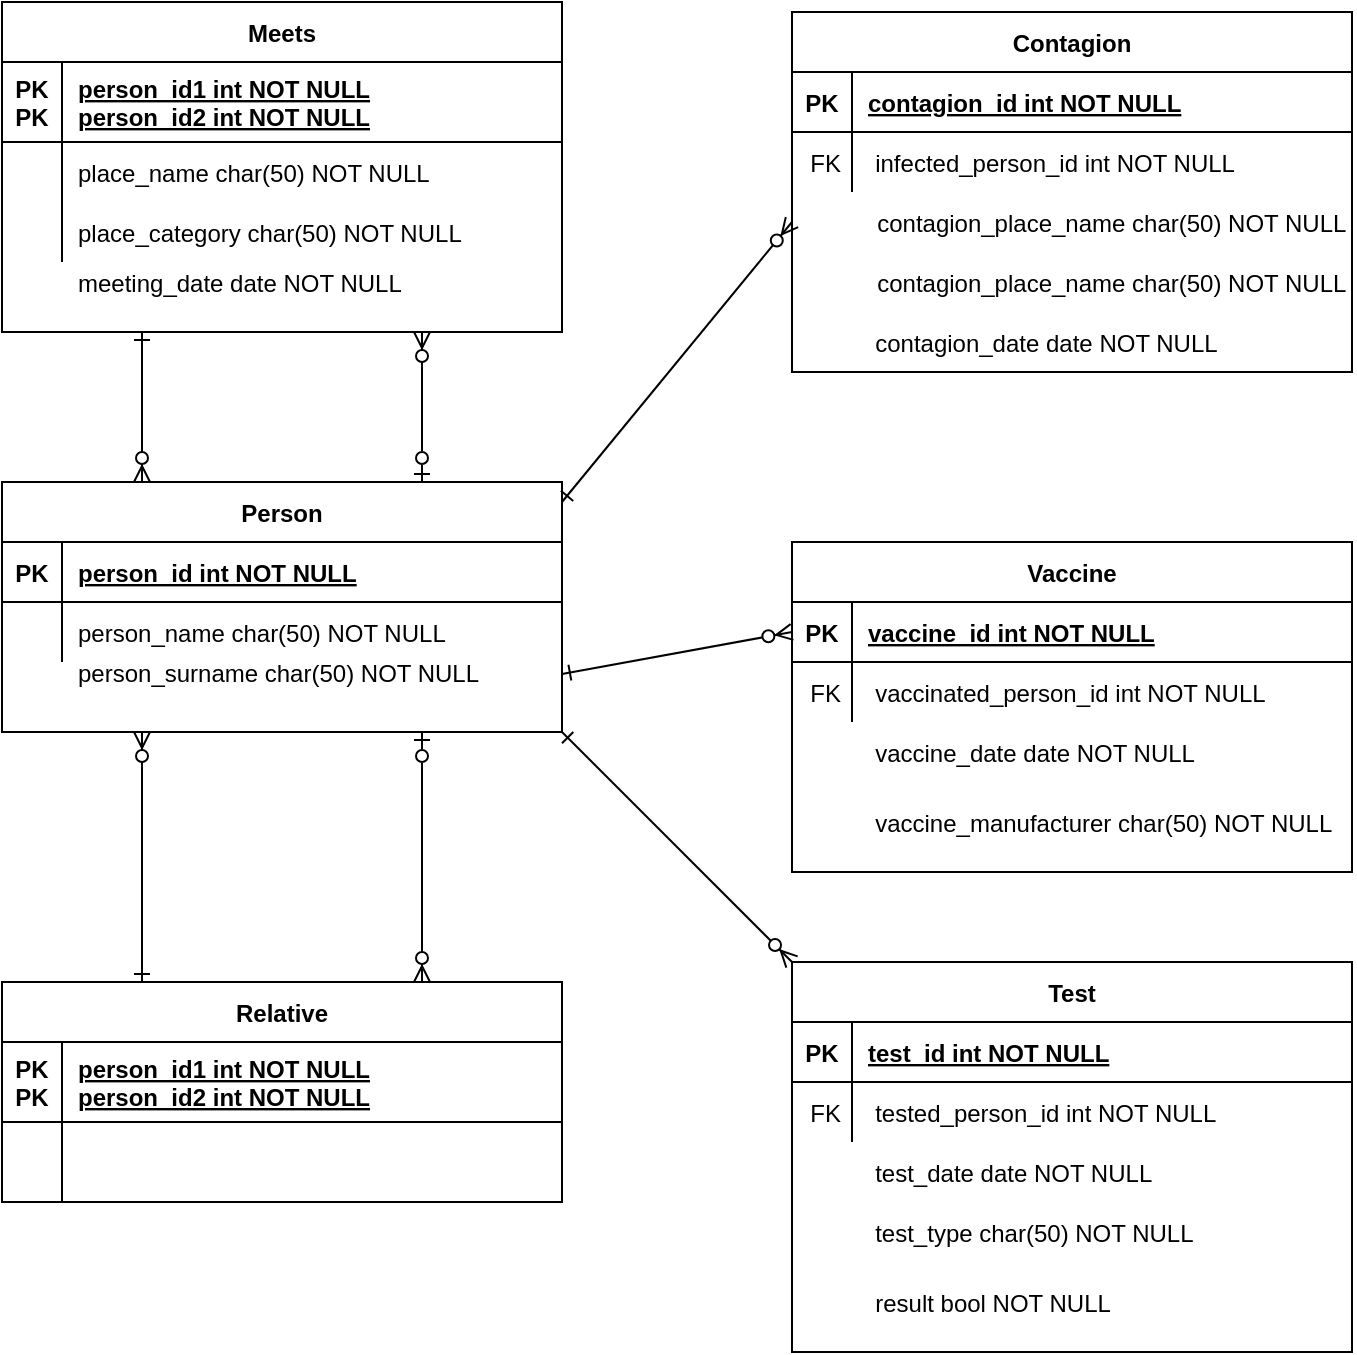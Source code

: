 <mxfile version="15.7.3" type="device"><diagram id="R2lEEEUBdFMjLlhIrx00" name="Page-1"><mxGraphModel dx="1426" dy="880" grid="1" gridSize="10" guides="1" tooltips="1" connect="1" arrows="1" fold="1" page="1" pageScale="1" pageWidth="850" pageHeight="1100" math="0" shadow="0" extFonts="Permanent Marker^https://fonts.googleapis.com/css?family=Permanent+Marker"><root><mxCell id="0"/><mxCell id="1" parent="0"/><mxCell id="C-vyLk0tnHw3VtMMgP7b-1" value="" style="endArrow=ERzeroToMany;startArrow=ERzeroToOne;endFill=1;startFill=0;exitX=0.75;exitY=0;exitDx=0;exitDy=0;entryX=0.75;entryY=1;entryDx=0;entryDy=0;" parent="1" source="C-vyLk0tnHw3VtMMgP7b-23" target="C-vyLk0tnHw3VtMMgP7b-2" edge="1"><mxGeometry width="100" height="100" relative="1" as="geometry"><mxPoint x="350" y="1085" as="sourcePoint"/><mxPoint x="325" y="435" as="targetPoint"/></mxGeometry></mxCell><mxCell id="C-vyLk0tnHw3VtMMgP7b-2" value="Meets" style="shape=table;startSize=30;container=1;collapsible=1;childLayout=tableLayout;fixedRows=1;rowLines=0;fontStyle=1;align=center;resizeLast=1;" parent="1" vertex="1"><mxGeometry x="85" y="245" width="280" height="165" as="geometry"/></mxCell><mxCell id="C-vyLk0tnHw3VtMMgP7b-3" value="" style="shape=partialRectangle;collapsible=0;dropTarget=0;pointerEvents=0;fillColor=none;points=[[0,0.5],[1,0.5]];portConstraint=eastwest;top=0;left=0;right=0;bottom=1;" parent="C-vyLk0tnHw3VtMMgP7b-2" vertex="1"><mxGeometry y="30" width="280" height="40" as="geometry"/></mxCell><mxCell id="C-vyLk0tnHw3VtMMgP7b-4" value="PK&#10;PK" style="shape=partialRectangle;overflow=hidden;connectable=0;fillColor=none;top=0;left=0;bottom=0;right=0;fontStyle=1;" parent="C-vyLk0tnHw3VtMMgP7b-3" vertex="1"><mxGeometry width="30" height="40" as="geometry"><mxRectangle width="30" height="40" as="alternateBounds"/></mxGeometry></mxCell><mxCell id="C-vyLk0tnHw3VtMMgP7b-5" value="person_id1 int NOT NULL&#10;person_id2 int NOT NULL" style="shape=partialRectangle;overflow=hidden;connectable=0;fillColor=none;top=0;left=0;bottom=0;right=0;align=left;spacingLeft=6;fontStyle=5;" parent="C-vyLk0tnHw3VtMMgP7b-3" vertex="1"><mxGeometry x="30" width="250" height="40" as="geometry"><mxRectangle width="250" height="40" as="alternateBounds"/></mxGeometry></mxCell><mxCell id="hfOD-QKdAWh3A5XW7f5v-1" value="" style="shape=partialRectangle;collapsible=0;dropTarget=0;pointerEvents=0;fillColor=none;points=[[0,0.5],[1,0.5]];portConstraint=eastwest;top=0;left=0;right=0;bottom=0;" vertex="1" parent="C-vyLk0tnHw3VtMMgP7b-2"><mxGeometry y="70" width="280" height="30" as="geometry"/></mxCell><mxCell id="hfOD-QKdAWh3A5XW7f5v-2" value="" style="shape=partialRectangle;overflow=hidden;connectable=0;fillColor=none;top=0;left=0;bottom=0;right=0;" vertex="1" parent="hfOD-QKdAWh3A5XW7f5v-1"><mxGeometry width="30" height="30" as="geometry"><mxRectangle width="30" height="30" as="alternateBounds"/></mxGeometry></mxCell><mxCell id="hfOD-QKdAWh3A5XW7f5v-3" value="place_name char(50) NOT NULL" style="shape=partialRectangle;overflow=hidden;connectable=0;fillColor=none;top=0;left=0;bottom=0;right=0;align=left;spacingLeft=6;" vertex="1" parent="hfOD-QKdAWh3A5XW7f5v-1"><mxGeometry x="30" width="250" height="30" as="geometry"><mxRectangle width="250" height="30" as="alternateBounds"/></mxGeometry></mxCell><mxCell id="C-vyLk0tnHw3VtMMgP7b-9" value="" style="shape=partialRectangle;collapsible=0;dropTarget=0;pointerEvents=0;fillColor=none;points=[[0,0.5],[1,0.5]];portConstraint=eastwest;top=0;left=0;right=0;bottom=0;" parent="C-vyLk0tnHw3VtMMgP7b-2" vertex="1"><mxGeometry y="100" width="280" height="30" as="geometry"/></mxCell><mxCell id="C-vyLk0tnHw3VtMMgP7b-10" value="" style="shape=partialRectangle;overflow=hidden;connectable=0;fillColor=none;top=0;left=0;bottom=0;right=0;" parent="C-vyLk0tnHw3VtMMgP7b-9" vertex="1"><mxGeometry width="30" height="30" as="geometry"><mxRectangle width="30" height="30" as="alternateBounds"/></mxGeometry></mxCell><mxCell id="C-vyLk0tnHw3VtMMgP7b-11" value="place_category char(50) NOT NULL" style="shape=partialRectangle;overflow=hidden;connectable=0;fillColor=none;top=0;left=0;bottom=0;right=0;align=left;spacingLeft=6;" parent="C-vyLk0tnHw3VtMMgP7b-9" vertex="1"><mxGeometry x="30" width="250" height="30" as="geometry"><mxRectangle width="250" height="30" as="alternateBounds"/></mxGeometry></mxCell><mxCell id="C-vyLk0tnHw3VtMMgP7b-23" value="Person" style="shape=table;startSize=30;container=1;collapsible=1;childLayout=tableLayout;fixedRows=1;rowLines=0;fontStyle=1;align=center;resizeLast=1;" parent="1" vertex="1"><mxGeometry x="85" y="485" width="280" height="125" as="geometry"/></mxCell><mxCell id="C-vyLk0tnHw3VtMMgP7b-24" value="" style="shape=partialRectangle;collapsible=0;dropTarget=0;pointerEvents=0;fillColor=none;points=[[0,0.5],[1,0.5]];portConstraint=eastwest;top=0;left=0;right=0;bottom=1;" parent="C-vyLk0tnHw3VtMMgP7b-23" vertex="1"><mxGeometry y="30" width="280" height="30" as="geometry"/></mxCell><mxCell id="C-vyLk0tnHw3VtMMgP7b-25" value="PK" style="shape=partialRectangle;overflow=hidden;connectable=0;fillColor=none;top=0;left=0;bottom=0;right=0;fontStyle=1;" parent="C-vyLk0tnHw3VtMMgP7b-24" vertex="1"><mxGeometry width="30" height="30" as="geometry"><mxRectangle width="30" height="30" as="alternateBounds"/></mxGeometry></mxCell><mxCell id="C-vyLk0tnHw3VtMMgP7b-26" value="person_id int NOT NULL " style="shape=partialRectangle;overflow=hidden;connectable=0;fillColor=none;top=0;left=0;bottom=0;right=0;align=left;spacingLeft=6;fontStyle=5;" parent="C-vyLk0tnHw3VtMMgP7b-24" vertex="1"><mxGeometry x="30" width="250" height="30" as="geometry"><mxRectangle width="250" height="30" as="alternateBounds"/></mxGeometry></mxCell><mxCell id="C-vyLk0tnHw3VtMMgP7b-27" value="" style="shape=partialRectangle;collapsible=0;dropTarget=0;pointerEvents=0;fillColor=none;points=[[0,0.5],[1,0.5]];portConstraint=eastwest;top=0;left=0;right=0;bottom=0;" parent="C-vyLk0tnHw3VtMMgP7b-23" vertex="1"><mxGeometry y="60" width="280" height="30" as="geometry"/></mxCell><mxCell id="C-vyLk0tnHw3VtMMgP7b-28" value="" style="shape=partialRectangle;overflow=hidden;connectable=0;fillColor=none;top=0;left=0;bottom=0;right=0;" parent="C-vyLk0tnHw3VtMMgP7b-27" vertex="1"><mxGeometry width="30" height="30" as="geometry"><mxRectangle width="30" height="30" as="alternateBounds"/></mxGeometry></mxCell><mxCell id="C-vyLk0tnHw3VtMMgP7b-29" value="person_name char(50) NOT NULL" style="shape=partialRectangle;overflow=hidden;connectable=0;fillColor=none;top=0;left=0;bottom=0;right=0;align=left;spacingLeft=6;" parent="C-vyLk0tnHw3VtMMgP7b-27" vertex="1"><mxGeometry x="30" width="250" height="30" as="geometry"><mxRectangle width="250" height="30" as="alternateBounds"/></mxGeometry></mxCell><mxCell id="fCw7hwFmyW7trVU5rpp--1" value="person_surname char(50) NOT NULL" style="shape=partialRectangle;overflow=hidden;connectable=0;fillColor=none;top=0;left=0;bottom=0;right=0;align=left;spacingLeft=6;" parent="1" vertex="1"><mxGeometry x="115" y="565" width="220" height="30" as="geometry"><mxRectangle width="220" height="30" as="alternateBounds"/></mxGeometry></mxCell><mxCell id="fCw7hwFmyW7trVU5rpp--3" value="Relative" style="shape=table;startSize=30;container=1;collapsible=1;childLayout=tableLayout;fixedRows=1;rowLines=0;fontStyle=1;align=center;resizeLast=1;" parent="1" vertex="1"><mxGeometry x="85" y="735" width="280" height="110" as="geometry"><mxRectangle x="110" y="370" width="80" height="30" as="alternateBounds"/></mxGeometry></mxCell><mxCell id="fCw7hwFmyW7trVU5rpp--4" value="" style="shape=partialRectangle;collapsible=0;dropTarget=0;pointerEvents=0;fillColor=none;points=[[0,0.5],[1,0.5]];portConstraint=eastwest;top=0;left=0;right=0;bottom=1;" parent="fCw7hwFmyW7trVU5rpp--3" vertex="1"><mxGeometry y="30" width="280" height="40" as="geometry"/></mxCell><mxCell id="fCw7hwFmyW7trVU5rpp--5" value="PK&#10;PK" style="shape=partialRectangle;overflow=hidden;connectable=0;fillColor=none;top=0;left=0;bottom=0;right=0;fontStyle=1;" parent="fCw7hwFmyW7trVU5rpp--4" vertex="1"><mxGeometry width="30" height="40" as="geometry"><mxRectangle width="30" height="40" as="alternateBounds"/></mxGeometry></mxCell><mxCell id="fCw7hwFmyW7trVU5rpp--6" value="person_id1 int NOT NULL &#10;person_id2 int NOT NULL" style="shape=partialRectangle;overflow=hidden;connectable=0;fillColor=none;top=0;left=0;bottom=0;right=0;align=left;spacingLeft=6;fontStyle=5;" parent="fCw7hwFmyW7trVU5rpp--4" vertex="1"><mxGeometry x="30" width="250" height="40" as="geometry"><mxRectangle width="250" height="40" as="alternateBounds"/></mxGeometry></mxCell><mxCell id="fCw7hwFmyW7trVU5rpp--10" value="" style="shape=partialRectangle;collapsible=0;dropTarget=0;pointerEvents=0;fillColor=none;points=[[0,0.5],[1,0.5]];portConstraint=eastwest;top=0;left=0;right=0;bottom=0;" parent="fCw7hwFmyW7trVU5rpp--3" vertex="1"><mxGeometry y="70" width="280" height="20" as="geometry"/></mxCell><mxCell id="fCw7hwFmyW7trVU5rpp--11" value="" style="shape=partialRectangle;overflow=hidden;connectable=0;fillColor=none;top=0;left=0;bottom=0;right=0;" parent="fCw7hwFmyW7trVU5rpp--10" vertex="1"><mxGeometry width="30" height="20" as="geometry"><mxRectangle width="30" height="20" as="alternateBounds"/></mxGeometry></mxCell><mxCell id="fCw7hwFmyW7trVU5rpp--12" value="" style="shape=partialRectangle;overflow=hidden;connectable=0;fillColor=none;top=0;left=0;bottom=0;right=0;align=left;spacingLeft=6;" parent="fCw7hwFmyW7trVU5rpp--10" vertex="1"><mxGeometry x="30" width="250" height="20" as="geometry"><mxRectangle width="250" height="20" as="alternateBounds"/></mxGeometry></mxCell><mxCell id="fCw7hwFmyW7trVU5rpp--7" value="" style="shape=partialRectangle;collapsible=0;dropTarget=0;pointerEvents=0;fillColor=none;points=[[0,0.5],[1,0.5]];portConstraint=eastwest;top=0;left=0;right=0;bottom=0;" parent="fCw7hwFmyW7trVU5rpp--3" vertex="1"><mxGeometry y="90" width="280" height="20" as="geometry"/></mxCell><mxCell id="fCw7hwFmyW7trVU5rpp--8" value="" style="shape=partialRectangle;overflow=hidden;connectable=0;fillColor=none;top=0;left=0;bottom=0;right=0;" parent="fCw7hwFmyW7trVU5rpp--7" vertex="1"><mxGeometry width="30" height="20" as="geometry"><mxRectangle width="30" height="20" as="alternateBounds"/></mxGeometry></mxCell><mxCell id="fCw7hwFmyW7trVU5rpp--9" value="" style="shape=partialRectangle;overflow=hidden;connectable=0;fillColor=none;top=0;left=0;bottom=0;right=0;align=left;spacingLeft=6;" parent="fCw7hwFmyW7trVU5rpp--7" vertex="1"><mxGeometry x="30" width="250" height="20" as="geometry"><mxRectangle width="250" height="20" as="alternateBounds"/></mxGeometry></mxCell><mxCell id="fCw7hwFmyW7trVU5rpp--13" value="" style="endArrow=ERzeroToMany;startArrow=ERzeroToOne;endFill=1;startFill=0;entryX=0.75;entryY=0;entryDx=0;entryDy=0;exitX=0.75;exitY=1;exitDx=0;exitDy=0;" parent="1" source="C-vyLk0tnHw3VtMMgP7b-23" target="fCw7hwFmyW7trVU5rpp--3" edge="1"><mxGeometry width="100" height="100" relative="1" as="geometry"><mxPoint x="220" y="645" as="sourcePoint"/><mxPoint x="90" y="765" as="targetPoint"/><Array as="points"/></mxGeometry></mxCell><mxCell id="fCw7hwFmyW7trVU5rpp--16" value="" style="shape=partialRectangle;collapsible=0;dropTarget=0;pointerEvents=0;fillColor=none;points=[[0,0.5],[1,0.5]];portConstraint=eastwest;top=0;left=0;right=0;bottom=0;" parent="1" vertex="1"><mxGeometry x="85" y="370" width="250" height="30" as="geometry"/></mxCell><mxCell id="fCw7hwFmyW7trVU5rpp--17" value="" style="shape=partialRectangle;overflow=hidden;connectable=0;fillColor=none;top=0;left=0;bottom=0;right=0;" parent="fCw7hwFmyW7trVU5rpp--16" vertex="1"><mxGeometry width="30" height="30" as="geometry"><mxRectangle width="30" height="30" as="alternateBounds"/></mxGeometry></mxCell><mxCell id="fCw7hwFmyW7trVU5rpp--18" value="meeting_date date NOT NULL" style="shape=partialRectangle;overflow=hidden;connectable=0;fillColor=none;top=0;left=0;bottom=0;right=0;align=left;spacingLeft=6;" parent="fCw7hwFmyW7trVU5rpp--16" vertex="1"><mxGeometry x="30" width="220" height="30" as="geometry"><mxRectangle width="220" height="30" as="alternateBounds"/></mxGeometry></mxCell><mxCell id="fCw7hwFmyW7trVU5rpp--19" value="" style="endArrow=ERzeroToMany;startArrow=ERone;endFill=1;startFill=0;entryX=0.25;entryY=1;entryDx=0;entryDy=0;exitX=0.25;exitY=0;exitDx=0;exitDy=0;" parent="1" source="fCw7hwFmyW7trVU5rpp--3" target="C-vyLk0tnHw3VtMMgP7b-23" edge="1"><mxGeometry width="100" height="100" relative="1" as="geometry"><mxPoint x="265" y="655" as="sourcePoint"/><mxPoint x="245" y="745" as="targetPoint"/></mxGeometry></mxCell><mxCell id="fCw7hwFmyW7trVU5rpp--20" value="" style="endArrow=ERzeroToMany;startArrow=ERone;endFill=1;startFill=0;exitX=0.25;exitY=1;exitDx=0;exitDy=0;entryX=0.25;entryY=0;entryDx=0;entryDy=0;" parent="1" source="C-vyLk0tnHw3VtMMgP7b-2" target="C-vyLk0tnHw3VtMMgP7b-23" edge="1"><mxGeometry width="100" height="100" relative="1" as="geometry"><mxPoint x="390" y="540" as="sourcePoint"/><mxPoint x="470" y="480" as="targetPoint"/></mxGeometry></mxCell><mxCell id="fCw7hwFmyW7trVU5rpp--27" value="Contagion" style="shape=table;startSize=30;container=1;collapsible=1;childLayout=tableLayout;fixedRows=1;rowLines=0;fontStyle=1;align=center;resizeLast=1;" parent="1" vertex="1"><mxGeometry x="480" y="250" width="280" height="180" as="geometry"/></mxCell><mxCell id="fCw7hwFmyW7trVU5rpp--28" value="" style="shape=partialRectangle;collapsible=0;dropTarget=0;pointerEvents=0;fillColor=none;points=[[0,0.5],[1,0.5]];portConstraint=eastwest;top=0;left=0;right=0;bottom=1;" parent="fCw7hwFmyW7trVU5rpp--27" vertex="1"><mxGeometry y="30" width="280" height="30" as="geometry"/></mxCell><mxCell id="fCw7hwFmyW7trVU5rpp--29" value="PK" style="shape=partialRectangle;overflow=hidden;connectable=0;fillColor=none;top=0;left=0;bottom=0;right=0;fontStyle=1;" parent="fCw7hwFmyW7trVU5rpp--28" vertex="1"><mxGeometry width="30" height="30" as="geometry"><mxRectangle width="30" height="30" as="alternateBounds"/></mxGeometry></mxCell><mxCell id="fCw7hwFmyW7trVU5rpp--30" value="contagion_id int NOT NULL " style="shape=partialRectangle;overflow=hidden;connectable=0;fillColor=none;top=0;left=0;bottom=0;right=0;align=left;spacingLeft=6;fontStyle=5;" parent="fCw7hwFmyW7trVU5rpp--28" vertex="1"><mxGeometry x="30" width="250" height="30" as="geometry"><mxRectangle width="250" height="30" as="alternateBounds"/></mxGeometry></mxCell><mxCell id="fCw7hwFmyW7trVU5rpp--31" value="" style="shape=partialRectangle;collapsible=0;dropTarget=0;pointerEvents=0;fillColor=none;points=[[0,0.5],[1,0.5]];portConstraint=eastwest;top=0;left=0;right=0;bottom=0;" parent="fCw7hwFmyW7trVU5rpp--27" vertex="1"><mxGeometry y="60" width="280" height="30" as="geometry"/></mxCell><mxCell id="fCw7hwFmyW7trVU5rpp--32" value="" style="shape=partialRectangle;overflow=hidden;connectable=0;fillColor=none;top=0;left=0;bottom=0;right=0;" parent="fCw7hwFmyW7trVU5rpp--31" vertex="1"><mxGeometry width="30" height="30" as="geometry"><mxRectangle width="30" height="30" as="alternateBounds"/></mxGeometry></mxCell><mxCell id="fCw7hwFmyW7trVU5rpp--33" value="" style="shape=partialRectangle;overflow=hidden;connectable=0;fillColor=none;top=0;left=0;bottom=0;right=0;align=left;spacingLeft=6;" parent="fCw7hwFmyW7trVU5rpp--31" vertex="1"><mxGeometry x="30" width="250" height="30" as="geometry"><mxRectangle width="250" height="30" as="alternateBounds"/></mxGeometry></mxCell><mxCell id="fCw7hwFmyW7trVU5rpp--34" value="" style="shape=partialRectangle;collapsible=0;dropTarget=0;pointerEvents=0;fillColor=none;points=[[0,0.5],[1,0.5]];portConstraint=eastwest;top=0;left=0;right=0;bottom=0;" parent="1" vertex="1"><mxGeometry x="480" y="310" width="280" height="30" as="geometry"/></mxCell><mxCell id="fCw7hwFmyW7trVU5rpp--35" value="FK" style="shape=partialRectangle;overflow=hidden;connectable=0;fillColor=none;top=0;left=0;bottom=0;right=0;" parent="fCw7hwFmyW7trVU5rpp--34" vertex="1"><mxGeometry width="33.6" height="30" as="geometry"><mxRectangle width="30" height="30" as="alternateBounds"/></mxGeometry></mxCell><mxCell id="fCw7hwFmyW7trVU5rpp--36" value="infected_person_id int NOT NULL" style="shape=partialRectangle;overflow=hidden;connectable=0;fillColor=none;top=0;left=0;bottom=0;right=0;align=left;spacingLeft=6;" parent="fCw7hwFmyW7trVU5rpp--34" vertex="1"><mxGeometry x="33.6" width="246.4" height="30" as="geometry"><mxRectangle width="220" height="30" as="alternateBounds"/></mxGeometry></mxCell><mxCell id="fCw7hwFmyW7trVU5rpp--47" value="" style="shape=partialRectangle;collapsible=0;dropTarget=0;pointerEvents=0;fillColor=none;points=[[0,0.5],[1,0.5]];portConstraint=eastwest;top=0;left=0;right=0;bottom=0;" parent="1" vertex="1"><mxGeometry x="480" y="340" width="280" height="30" as="geometry"/></mxCell><mxCell id="fCw7hwFmyW7trVU5rpp--48" value="" style="shape=partialRectangle;overflow=hidden;connectable=0;fillColor=none;top=0;left=0;bottom=0;right=0;" parent="fCw7hwFmyW7trVU5rpp--47" vertex="1"><mxGeometry width="33.6" height="30" as="geometry"><mxRectangle width="30" height="30" as="alternateBounds"/></mxGeometry></mxCell><mxCell id="fCw7hwFmyW7trVU5rpp--49" value="contagion_place_name char(50) NOT NULL" style="shape=partialRectangle;overflow=hidden;connectable=0;fillColor=none;top=0;left=0;bottom=0;right=0;align=left;spacingLeft=6;" parent="fCw7hwFmyW7trVU5rpp--47" vertex="1"><mxGeometry x="34.6" width="246.4" height="30" as="geometry"><mxRectangle width="220" height="30" as="alternateBounds"/></mxGeometry></mxCell><mxCell id="fCw7hwFmyW7trVU5rpp--50" value="" style="endArrow=ERzeroToMany;startArrow=ERone;endFill=1;startFill=0;entryX=0;entryY=0.5;entryDx=0;entryDy=0;" parent="1" edge="1" target="fCw7hwFmyW7trVU5rpp--47"><mxGeometry width="100" height="100" relative="1" as="geometry"><mxPoint x="365" y="495" as="sourcePoint"/><mxPoint x="480" y="490" as="targetPoint"/></mxGeometry></mxCell><mxCell id="fCw7hwFmyW7trVU5rpp--52" value="Vaccine" style="shape=table;startSize=30;container=1;collapsible=1;childLayout=tableLayout;fixedRows=1;rowLines=0;fontStyle=1;align=center;resizeLast=1;" parent="1" vertex="1"><mxGeometry x="480" y="515" width="280" height="165" as="geometry"/></mxCell><mxCell id="fCw7hwFmyW7trVU5rpp--53" value="" style="shape=partialRectangle;collapsible=0;dropTarget=0;pointerEvents=0;fillColor=none;points=[[0,0.5],[1,0.5]];portConstraint=eastwest;top=0;left=0;right=0;bottom=1;" parent="fCw7hwFmyW7trVU5rpp--52" vertex="1"><mxGeometry y="30" width="280" height="30" as="geometry"/></mxCell><mxCell id="fCw7hwFmyW7trVU5rpp--54" value="PK" style="shape=partialRectangle;overflow=hidden;connectable=0;fillColor=none;top=0;left=0;bottom=0;right=0;fontStyle=1;" parent="fCw7hwFmyW7trVU5rpp--53" vertex="1"><mxGeometry width="30" height="30" as="geometry"><mxRectangle width="30" height="30" as="alternateBounds"/></mxGeometry></mxCell><mxCell id="fCw7hwFmyW7trVU5rpp--55" value="vaccine_id int NOT NULL " style="shape=partialRectangle;overflow=hidden;connectable=0;fillColor=none;top=0;left=0;bottom=0;right=0;align=left;spacingLeft=6;fontStyle=5;" parent="fCw7hwFmyW7trVU5rpp--53" vertex="1"><mxGeometry x="30" width="250" height="30" as="geometry"><mxRectangle width="250" height="30" as="alternateBounds"/></mxGeometry></mxCell><mxCell id="fCw7hwFmyW7trVU5rpp--56" value="" style="shape=partialRectangle;collapsible=0;dropTarget=0;pointerEvents=0;fillColor=none;points=[[0,0.5],[1,0.5]];portConstraint=eastwest;top=0;left=0;right=0;bottom=0;" parent="fCw7hwFmyW7trVU5rpp--52" vertex="1"><mxGeometry y="60" width="280" height="30" as="geometry"/></mxCell><mxCell id="fCw7hwFmyW7trVU5rpp--57" value="" style="shape=partialRectangle;overflow=hidden;connectable=0;fillColor=none;top=0;left=0;bottom=0;right=0;" parent="fCw7hwFmyW7trVU5rpp--56" vertex="1"><mxGeometry width="30" height="30" as="geometry"><mxRectangle width="30" height="30" as="alternateBounds"/></mxGeometry></mxCell><mxCell id="fCw7hwFmyW7trVU5rpp--58" value="" style="shape=partialRectangle;overflow=hidden;connectable=0;fillColor=none;top=0;left=0;bottom=0;right=0;align=left;spacingLeft=6;" parent="fCw7hwFmyW7trVU5rpp--56" vertex="1"><mxGeometry x="30" width="250" height="30" as="geometry"><mxRectangle width="250" height="30" as="alternateBounds"/></mxGeometry></mxCell><mxCell id="fCw7hwFmyW7trVU5rpp--59" value="" style="shape=partialRectangle;collapsible=0;dropTarget=0;pointerEvents=0;fillColor=none;points=[[0,0.5],[1,0.5]];portConstraint=eastwest;top=0;left=0;right=0;bottom=0;" parent="1" vertex="1"><mxGeometry x="480" y="575" width="280" height="30" as="geometry"/></mxCell><mxCell id="fCw7hwFmyW7trVU5rpp--60" value="FK" style="shape=partialRectangle;overflow=hidden;connectable=0;fillColor=none;top=0;left=0;bottom=0;right=0;" parent="fCw7hwFmyW7trVU5rpp--59" vertex="1"><mxGeometry width="33.6" height="30" as="geometry"><mxRectangle width="30" height="30" as="alternateBounds"/></mxGeometry></mxCell><mxCell id="fCw7hwFmyW7trVU5rpp--61" value="vaccinated_person_id int NOT NULL" style="shape=partialRectangle;overflow=hidden;connectable=0;fillColor=none;top=0;left=0;bottom=0;right=0;align=left;spacingLeft=6;" parent="fCw7hwFmyW7trVU5rpp--59" vertex="1"><mxGeometry x="33.6" width="246.4" height="30" as="geometry"><mxRectangle width="220" height="30" as="alternateBounds"/></mxGeometry></mxCell><mxCell id="fCw7hwFmyW7trVU5rpp--62" value="" style="shape=partialRectangle;collapsible=0;dropTarget=0;pointerEvents=0;fillColor=none;points=[[0,0.5],[1,0.5]];portConstraint=eastwest;top=0;left=0;right=0;bottom=0;" parent="1" vertex="1"><mxGeometry x="480" y="605" width="280" height="30" as="geometry"/></mxCell><mxCell id="fCw7hwFmyW7trVU5rpp--63" value="" style="shape=partialRectangle;overflow=hidden;connectable=0;fillColor=none;top=0;left=0;bottom=0;right=0;" parent="fCw7hwFmyW7trVU5rpp--62" vertex="1"><mxGeometry width="33.6" height="30" as="geometry"><mxRectangle width="30" height="30" as="alternateBounds"/></mxGeometry></mxCell><mxCell id="fCw7hwFmyW7trVU5rpp--64" value="vaccine_date date NOT NULL" style="shape=partialRectangle;overflow=hidden;connectable=0;fillColor=none;top=0;left=0;bottom=0;right=0;align=left;spacingLeft=6;" parent="fCw7hwFmyW7trVU5rpp--62" vertex="1"><mxGeometry x="33.6" width="246.4" height="30" as="geometry"><mxRectangle width="220" height="30" as="alternateBounds"/></mxGeometry></mxCell><mxCell id="fCw7hwFmyW7trVU5rpp--65" value="" style="endArrow=ERzeroToMany;startArrow=ERone;endFill=1;startFill=0;exitX=1.011;exitY=0.065;exitDx=0;exitDy=0;entryX=0;entryY=0.5;entryDx=0;entryDy=0;exitPerimeter=0;" parent="1" target="fCw7hwFmyW7trVU5rpp--53" edge="1"><mxGeometry width="100" height="100" relative="1" as="geometry"><mxPoint x="365.0" y="581.05" as="sourcePoint"/><mxPoint x="481.92" y="545" as="targetPoint"/></mxGeometry></mxCell><mxCell id="fCw7hwFmyW7trVU5rpp--66" value="Test" style="shape=table;startSize=30;container=1;collapsible=1;childLayout=tableLayout;fixedRows=1;rowLines=0;fontStyle=1;align=center;resizeLast=1;" parent="1" vertex="1"><mxGeometry x="480" y="725" width="280" height="195" as="geometry"/></mxCell><mxCell id="fCw7hwFmyW7trVU5rpp--67" value="" style="shape=partialRectangle;collapsible=0;dropTarget=0;pointerEvents=0;fillColor=none;points=[[0,0.5],[1,0.5]];portConstraint=eastwest;top=0;left=0;right=0;bottom=1;" parent="fCw7hwFmyW7trVU5rpp--66" vertex="1"><mxGeometry y="30" width="280" height="30" as="geometry"/></mxCell><mxCell id="fCw7hwFmyW7trVU5rpp--68" value="PK" style="shape=partialRectangle;overflow=hidden;connectable=0;fillColor=none;top=0;left=0;bottom=0;right=0;fontStyle=1;" parent="fCw7hwFmyW7trVU5rpp--67" vertex="1"><mxGeometry width="30" height="30" as="geometry"><mxRectangle width="30" height="30" as="alternateBounds"/></mxGeometry></mxCell><mxCell id="fCw7hwFmyW7trVU5rpp--69" value="test_id int NOT NULL " style="shape=partialRectangle;overflow=hidden;connectable=0;fillColor=none;top=0;left=0;bottom=0;right=0;align=left;spacingLeft=6;fontStyle=5;" parent="fCw7hwFmyW7trVU5rpp--67" vertex="1"><mxGeometry x="30" width="250" height="30" as="geometry"><mxRectangle width="250" height="30" as="alternateBounds"/></mxGeometry></mxCell><mxCell id="fCw7hwFmyW7trVU5rpp--70" value="" style="shape=partialRectangle;collapsible=0;dropTarget=0;pointerEvents=0;fillColor=none;points=[[0,0.5],[1,0.5]];portConstraint=eastwest;top=0;left=0;right=0;bottom=0;" parent="fCw7hwFmyW7trVU5rpp--66" vertex="1"><mxGeometry y="60" width="280" height="30" as="geometry"/></mxCell><mxCell id="fCw7hwFmyW7trVU5rpp--71" value="" style="shape=partialRectangle;overflow=hidden;connectable=0;fillColor=none;top=0;left=0;bottom=0;right=0;" parent="fCw7hwFmyW7trVU5rpp--70" vertex="1"><mxGeometry width="30" height="30" as="geometry"><mxRectangle width="30" height="30" as="alternateBounds"/></mxGeometry></mxCell><mxCell id="fCw7hwFmyW7trVU5rpp--72" value="" style="shape=partialRectangle;overflow=hidden;connectable=0;fillColor=none;top=0;left=0;bottom=0;right=0;align=left;spacingLeft=6;" parent="fCw7hwFmyW7trVU5rpp--70" vertex="1"><mxGeometry x="30" width="250" height="30" as="geometry"><mxRectangle width="250" height="30" as="alternateBounds"/></mxGeometry></mxCell><mxCell id="fCw7hwFmyW7trVU5rpp--73" value="" style="shape=partialRectangle;collapsible=0;dropTarget=0;pointerEvents=0;fillColor=none;points=[[0,0.5],[1,0.5]];portConstraint=eastwest;top=0;left=0;right=0;bottom=0;" parent="1" vertex="1"><mxGeometry x="480" y="785" width="280" height="30" as="geometry"/></mxCell><mxCell id="fCw7hwFmyW7trVU5rpp--74" value="FK" style="shape=partialRectangle;overflow=hidden;connectable=0;fillColor=none;top=0;left=0;bottom=0;right=0;" parent="fCw7hwFmyW7trVU5rpp--73" vertex="1"><mxGeometry width="33.6" height="30" as="geometry"><mxRectangle width="30" height="30" as="alternateBounds"/></mxGeometry></mxCell><mxCell id="fCw7hwFmyW7trVU5rpp--75" value="tested_person_id int NOT NULL" style="shape=partialRectangle;overflow=hidden;connectable=0;fillColor=none;top=0;left=0;bottom=0;right=0;align=left;spacingLeft=6;" parent="fCw7hwFmyW7trVU5rpp--73" vertex="1"><mxGeometry x="33.6" width="246.4" height="30" as="geometry"><mxRectangle width="220" height="30" as="alternateBounds"/></mxGeometry></mxCell><mxCell id="fCw7hwFmyW7trVU5rpp--76" value="" style="shape=partialRectangle;collapsible=0;dropTarget=0;pointerEvents=0;fillColor=none;points=[[0,0.5],[1,0.5]];portConstraint=eastwest;top=0;left=0;right=0;bottom=0;" parent="1" vertex="1"><mxGeometry x="480" y="815" width="280" height="30" as="geometry"/></mxCell><mxCell id="fCw7hwFmyW7trVU5rpp--77" value="" style="shape=partialRectangle;overflow=hidden;connectable=0;fillColor=none;top=0;left=0;bottom=0;right=0;" parent="fCw7hwFmyW7trVU5rpp--76" vertex="1"><mxGeometry width="33.6" height="30" as="geometry"><mxRectangle width="30" height="30" as="alternateBounds"/></mxGeometry></mxCell><mxCell id="fCw7hwFmyW7trVU5rpp--78" value="test_date date NOT NULL" style="shape=partialRectangle;overflow=hidden;connectable=0;fillColor=none;top=0;left=0;bottom=0;right=0;align=left;spacingLeft=6;" parent="fCw7hwFmyW7trVU5rpp--76" vertex="1"><mxGeometry x="33.6" width="246.4" height="30" as="geometry"><mxRectangle width="220" height="30" as="alternateBounds"/></mxGeometry></mxCell><mxCell id="fCw7hwFmyW7trVU5rpp--79" value="" style="endArrow=ERzeroToMany;startArrow=ERone;endFill=1;startFill=0;exitX=1;exitY=1;exitDx=0;exitDy=0;entryX=0;entryY=0;entryDx=0;entryDy=0;" parent="1" target="fCw7hwFmyW7trVU5rpp--66" edge="1" source="C-vyLk0tnHw3VtMMgP7b-23"><mxGeometry width="100" height="100" relative="1" as="geometry"><mxPoint x="365" y="616.05" as="sourcePoint"/><mxPoint x="485" y="655" as="targetPoint"/></mxGeometry></mxCell><mxCell id="fCw7hwFmyW7trVU5rpp--80" value="" style="shape=partialRectangle;collapsible=0;dropTarget=0;pointerEvents=0;fillColor=none;points=[[0,0.5],[1,0.5]];portConstraint=eastwest;top=0;left=0;right=0;bottom=0;" parent="1" vertex="1"><mxGeometry x="480" y="845" width="280" height="30" as="geometry"/></mxCell><mxCell id="fCw7hwFmyW7trVU5rpp--81" value="" style="shape=partialRectangle;overflow=hidden;connectable=0;fillColor=none;top=0;left=0;bottom=0;right=0;" parent="fCw7hwFmyW7trVU5rpp--80" vertex="1"><mxGeometry width="33.6" height="30" as="geometry"><mxRectangle width="30" height="30" as="alternateBounds"/></mxGeometry></mxCell><mxCell id="fCw7hwFmyW7trVU5rpp--82" value="test_type char(50) NOT NULL" style="shape=partialRectangle;overflow=hidden;connectable=0;fillColor=none;top=0;left=0;bottom=0;right=0;align=left;spacingLeft=6;" parent="fCw7hwFmyW7trVU5rpp--80" vertex="1"><mxGeometry x="33.6" width="246.4" height="30" as="geometry"><mxRectangle width="220" height="30" as="alternateBounds"/></mxGeometry></mxCell><mxCell id="fCw7hwFmyW7trVU5rpp--83" value="" style="shape=partialRectangle;collapsible=0;dropTarget=0;pointerEvents=0;fillColor=none;points=[[0,0.5],[1,0.5]];portConstraint=eastwest;top=0;left=0;right=0;bottom=0;" parent="1" vertex="1"><mxGeometry x="480" y="400" width="280" height="30" as="geometry"/></mxCell><mxCell id="fCw7hwFmyW7trVU5rpp--84" value="" style="shape=partialRectangle;overflow=hidden;connectable=0;fillColor=none;top=0;left=0;bottom=0;right=0;" parent="fCw7hwFmyW7trVU5rpp--83" vertex="1"><mxGeometry width="33.6" height="30" as="geometry"><mxRectangle width="30" height="30" as="alternateBounds"/></mxGeometry></mxCell><mxCell id="fCw7hwFmyW7trVU5rpp--85" value="contagion_date date NOT NULL" style="shape=partialRectangle;overflow=hidden;connectable=0;fillColor=none;top=0;left=0;bottom=0;right=0;align=left;spacingLeft=6;" parent="fCw7hwFmyW7trVU5rpp--83" vertex="1"><mxGeometry x="33.6" width="246.4" height="30" as="geometry"><mxRectangle width="220" height="30" as="alternateBounds"/></mxGeometry></mxCell><mxCell id="8EkAOr9oSShSgjuDvJtS-1" value="" style="shape=partialRectangle;collapsible=0;dropTarget=0;pointerEvents=0;fillColor=none;points=[[0,0.5],[1,0.5]];portConstraint=eastwest;top=0;left=0;right=0;bottom=0;" parent="1" vertex="1"><mxGeometry x="480" y="880" width="280" height="30" as="geometry"/></mxCell><mxCell id="8EkAOr9oSShSgjuDvJtS-2" value="" style="shape=partialRectangle;overflow=hidden;connectable=0;fillColor=none;top=0;left=0;bottom=0;right=0;" parent="8EkAOr9oSShSgjuDvJtS-1" vertex="1"><mxGeometry width="33.6" height="30" as="geometry"><mxRectangle width="30" height="30" as="alternateBounds"/></mxGeometry></mxCell><mxCell id="8EkAOr9oSShSgjuDvJtS-3" value="result bool NOT NULL" style="shape=partialRectangle;overflow=hidden;connectable=0;fillColor=none;top=0;left=0;bottom=0;right=0;align=left;spacingLeft=6;" parent="8EkAOr9oSShSgjuDvJtS-1" vertex="1"><mxGeometry x="33.6" width="246.4" height="30" as="geometry"><mxRectangle width="220" height="30" as="alternateBounds"/></mxGeometry></mxCell><mxCell id="hfOD-QKdAWh3A5XW7f5v-7" value="" style="shape=partialRectangle;collapsible=0;dropTarget=0;pointerEvents=0;fillColor=none;points=[[0,0.5],[1,0.5]];portConstraint=eastwest;top=0;left=0;right=0;bottom=0;" vertex="1" parent="1"><mxGeometry x="480" y="370" width="280" height="30" as="geometry"/></mxCell><mxCell id="hfOD-QKdAWh3A5XW7f5v-8" value="" style="shape=partialRectangle;overflow=hidden;connectable=0;fillColor=none;top=0;left=0;bottom=0;right=0;" vertex="1" parent="hfOD-QKdAWh3A5XW7f5v-7"><mxGeometry width="33.6" height="30" as="geometry"><mxRectangle width="30" height="30" as="alternateBounds"/></mxGeometry></mxCell><mxCell id="hfOD-QKdAWh3A5XW7f5v-9" value="contagion_place_name char(50) NOT NULL" style="shape=partialRectangle;overflow=hidden;connectable=0;fillColor=none;top=0;left=0;bottom=0;right=0;align=left;spacingLeft=6;" vertex="1" parent="hfOD-QKdAWh3A5XW7f5v-7"><mxGeometry x="34.6" width="246.4" height="30" as="geometry"><mxRectangle width="220" height="30" as="alternateBounds"/></mxGeometry></mxCell><mxCell id="hfOD-QKdAWh3A5XW7f5v-10" value="" style="shape=partialRectangle;collapsible=0;dropTarget=0;pointerEvents=0;fillColor=none;points=[[0,0.5],[1,0.5]];portConstraint=eastwest;top=0;left=0;right=0;bottom=0;" vertex="1" parent="1"><mxGeometry x="480" y="640" width="280" height="30" as="geometry"/></mxCell><mxCell id="hfOD-QKdAWh3A5XW7f5v-11" value="" style="shape=partialRectangle;overflow=hidden;connectable=0;fillColor=none;top=0;left=0;bottom=0;right=0;" vertex="1" parent="hfOD-QKdAWh3A5XW7f5v-10"><mxGeometry width="33.6" height="30" as="geometry"><mxRectangle width="30" height="30" as="alternateBounds"/></mxGeometry></mxCell><mxCell id="hfOD-QKdAWh3A5XW7f5v-12" value="vaccine_manufacturer char(50) NOT NULL" style="shape=partialRectangle;overflow=hidden;connectable=0;fillColor=none;top=0;left=0;bottom=0;right=0;align=left;spacingLeft=6;" vertex="1" parent="hfOD-QKdAWh3A5XW7f5v-10"><mxGeometry x="33.6" width="246.4" height="30" as="geometry"><mxRectangle width="220" height="30" as="alternateBounds"/></mxGeometry></mxCell></root></mxGraphModel></diagram></mxfile>